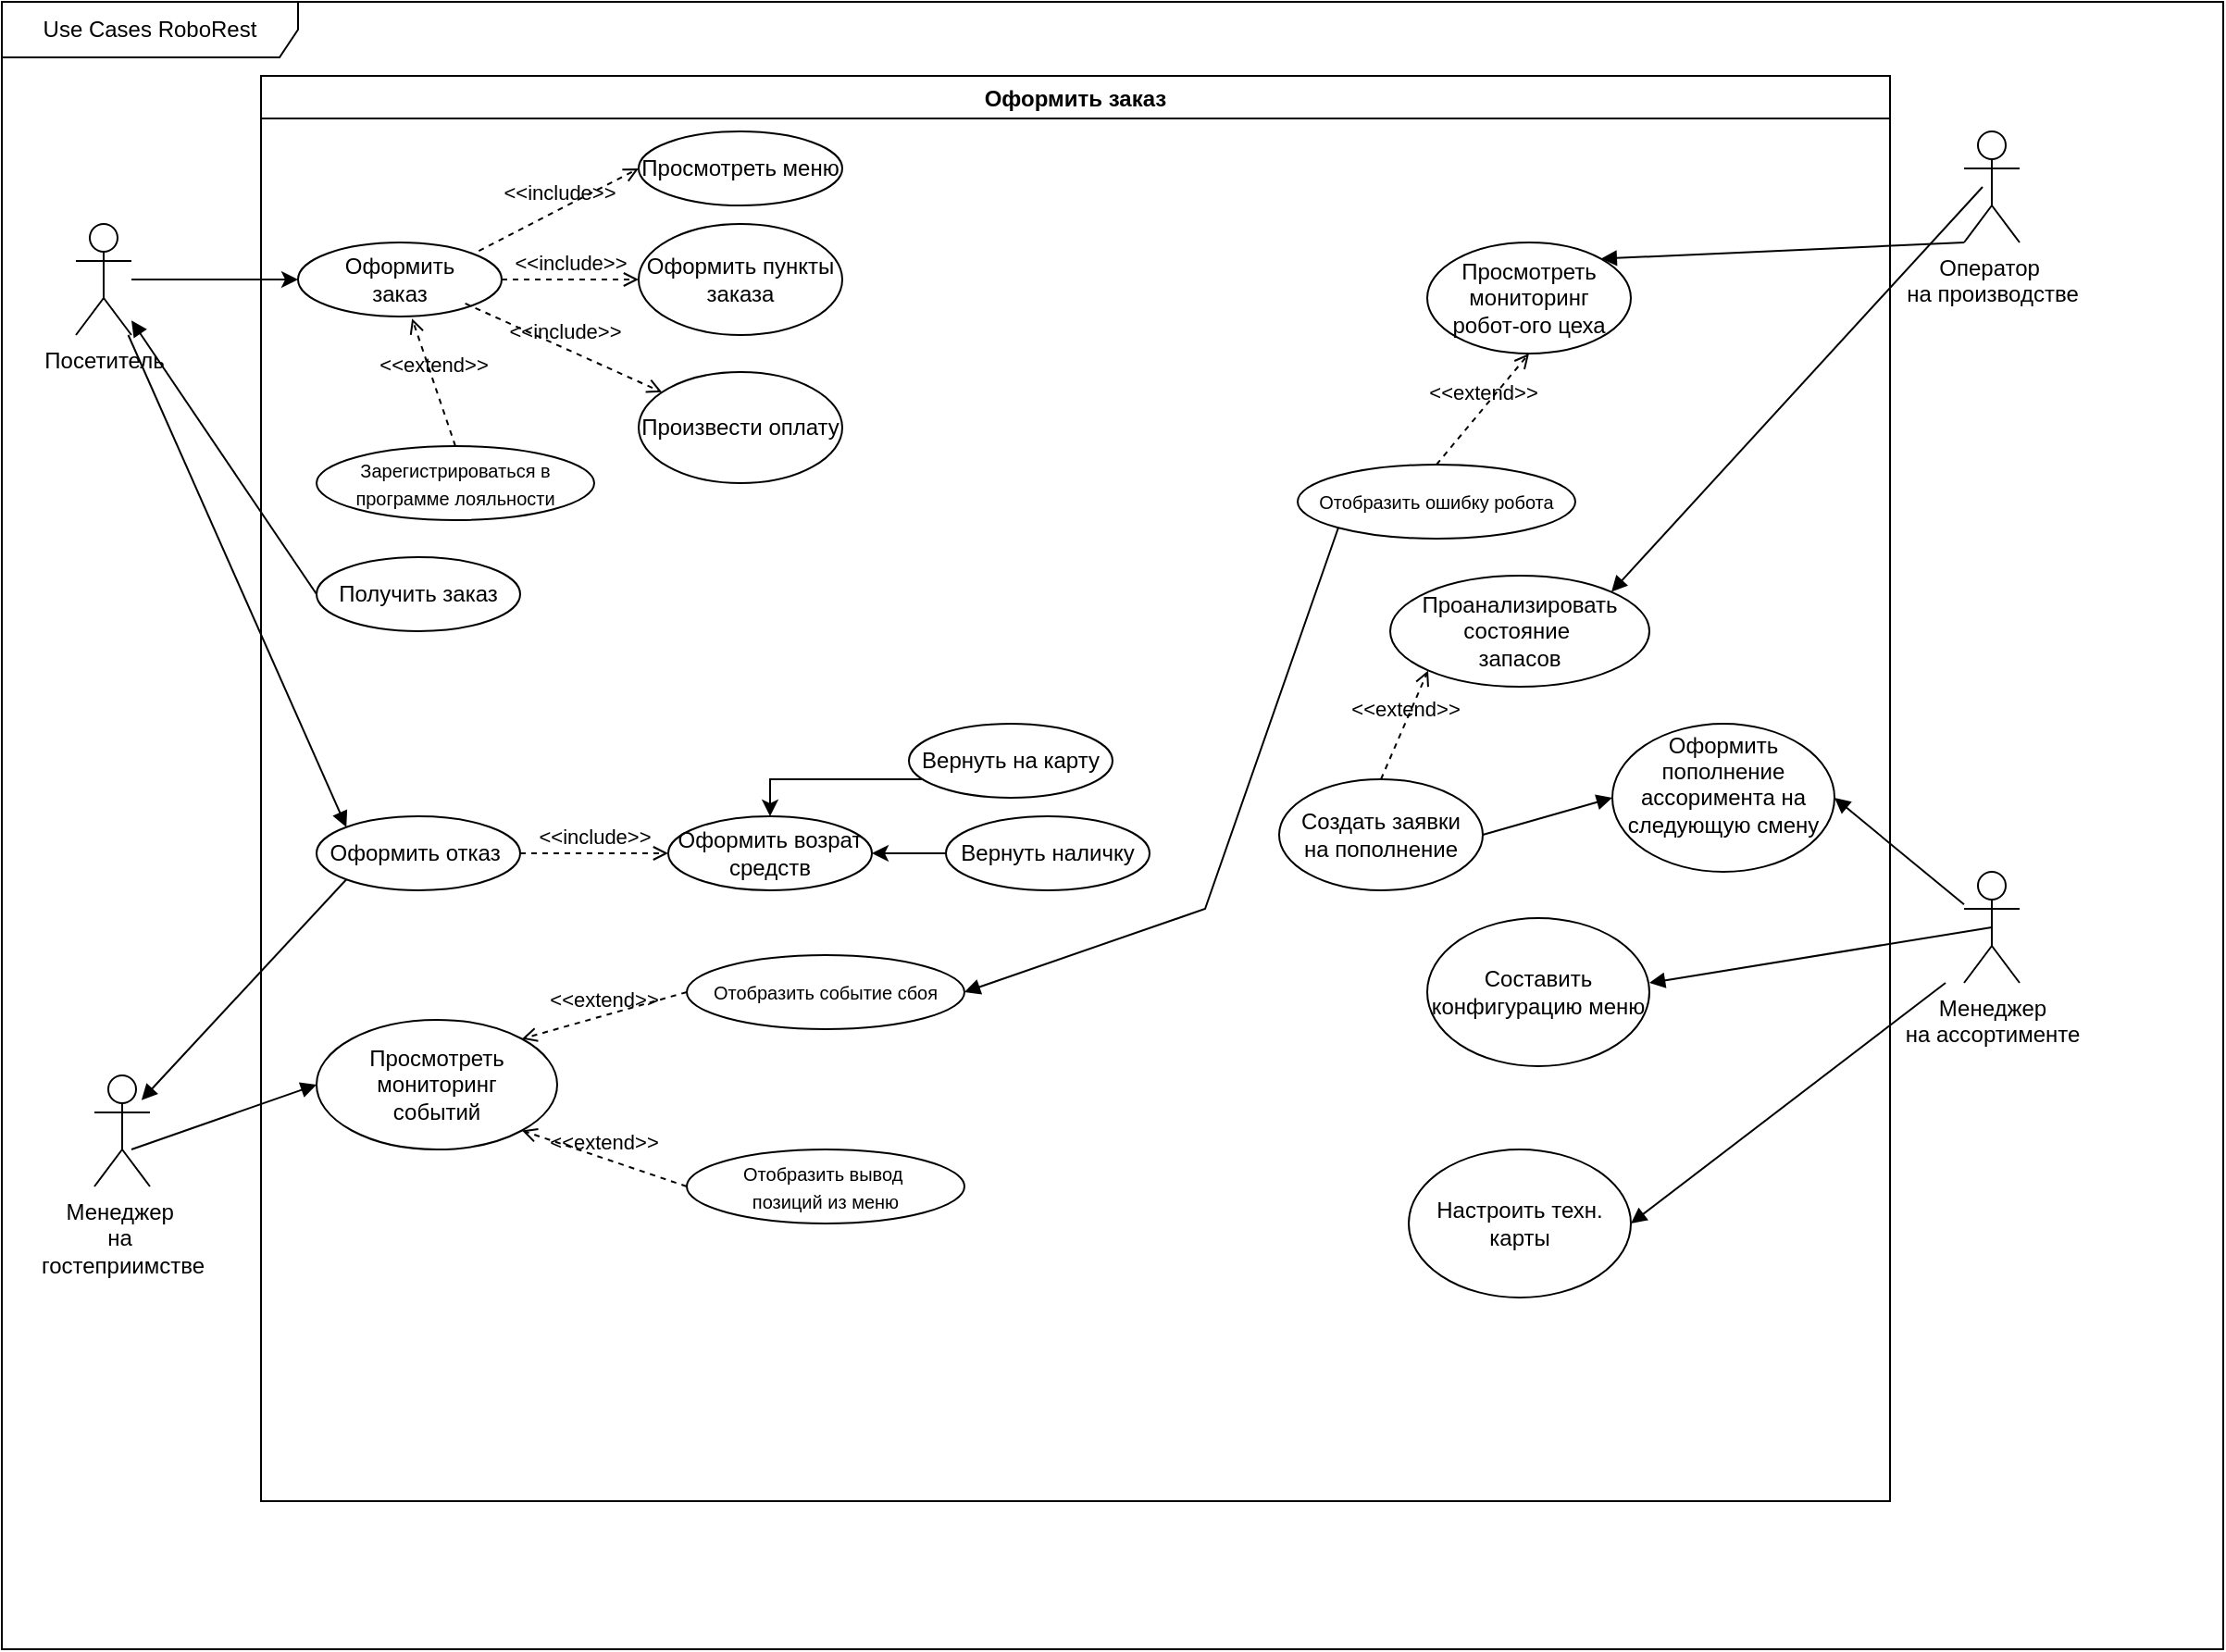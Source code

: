 <mxfile version="24.7.17" pages="2">
  <diagram name="UseCasesRest" id="IxeDueFCB6zEFLlg2crT">
    <mxGraphModel dx="3215" dy="1278" grid="1" gridSize="10" guides="1" tooltips="1" connect="1" arrows="1" fold="1" page="1" pageScale="1" pageWidth="827" pageHeight="1169" math="0" shadow="0">
      <root>
        <mxCell id="0" />
        <mxCell id="1" parent="0" />
        <mxCell id="hCKLv3JylPeoi-WXNe4o-3" value="Use Cases RoboRest" style="shape=umlFrame;whiteSpace=wrap;html=1;pointerEvents=0;recursiveResize=0;container=1;collapsible=0;width=160;" vertex="1" parent="1">
          <mxGeometry x="-10" y="30" width="1200" height="890" as="geometry" />
        </mxCell>
        <mxCell id="hCKLv3JylPeoi-WXNe4o-23" value="" style="edgeStyle=orthogonalEdgeStyle;rounded=0;orthogonalLoop=1;jettySize=auto;html=1;" edge="1" parent="hCKLv3JylPeoi-WXNe4o-3" source="hCKLv3JylPeoi-WXNe4o-1" target="hCKLv3JylPeoi-WXNe4o-21">
          <mxGeometry relative="1" as="geometry" />
        </mxCell>
        <mxCell id="hCKLv3JylPeoi-WXNe4o-1" value="Посетитель&lt;div&gt;&lt;br&gt;&lt;/div&gt;" style="shape=umlActor;verticalLabelPosition=bottom;verticalAlign=top;html=1;outlineConnect=0;" vertex="1" parent="hCKLv3JylPeoi-WXNe4o-3">
          <mxGeometry x="40" y="120" width="30" height="60" as="geometry" />
        </mxCell>
        <mxCell id="hCKLv3JylPeoi-WXNe4o-19" value="Оформить заказ" style="swimlane;startSize=23;" vertex="1" parent="hCKLv3JylPeoi-WXNe4o-3">
          <mxGeometry x="140" y="40" width="880" height="770" as="geometry">
            <mxRectangle x="390" y="90" width="90" height="30" as="alternateBounds" />
          </mxGeometry>
        </mxCell>
        <mxCell id="hCKLv3JylPeoi-WXNe4o-21" value="Оформить &lt;br&gt;заказ" style="ellipse;whiteSpace=wrap;html=1;" vertex="1" parent="hCKLv3JylPeoi-WXNe4o-19">
          <mxGeometry x="20" y="90" width="110" height="40" as="geometry" />
        </mxCell>
        <mxCell id="hCKLv3JylPeoi-WXNe4o-24" value="&amp;lt;&amp;lt;include&amp;gt;&amp;gt;" style="html=1;verticalAlign=bottom;labelBackgroundColor=none;endArrow=open;endFill=0;dashed=1;rounded=0;entryX=0;entryY=0.5;entryDx=0;entryDy=0;exitX=0.888;exitY=0.113;exitDx=0;exitDy=0;exitPerimeter=0;" edge="1" parent="hCKLv3JylPeoi-WXNe4o-19" source="hCKLv3JylPeoi-WXNe4o-21" target="hCKLv3JylPeoi-WXNe4o-25">
          <mxGeometry width="160" relative="1" as="geometry">
            <mxPoint x="130" y="109.5" as="sourcePoint" />
            <mxPoint x="290" y="109.5" as="targetPoint" />
          </mxGeometry>
        </mxCell>
        <mxCell id="hCKLv3JylPeoi-WXNe4o-25" value="Просмотреть меню" style="ellipse;whiteSpace=wrap;html=1;" vertex="1" parent="hCKLv3JylPeoi-WXNe4o-19">
          <mxGeometry x="204" y="30" width="110" height="40" as="geometry" />
        </mxCell>
        <mxCell id="hCKLv3JylPeoi-WXNe4o-26" value="Оформить пункты заказа" style="ellipse;whiteSpace=wrap;html=1;" vertex="1" parent="hCKLv3JylPeoi-WXNe4o-19">
          <mxGeometry x="204" y="80" width="110" height="60" as="geometry" />
        </mxCell>
        <mxCell id="hCKLv3JylPeoi-WXNe4o-28" value="&amp;lt;&amp;lt;include&amp;gt;&amp;gt;" style="html=1;verticalAlign=bottom;labelBackgroundColor=none;endArrow=open;endFill=0;dashed=1;rounded=0;entryX=0;entryY=0.5;entryDx=0;entryDy=0;exitX=1;exitY=0.5;exitDx=0;exitDy=0;" edge="1" parent="hCKLv3JylPeoi-WXNe4o-19" source="hCKLv3JylPeoi-WXNe4o-21" target="hCKLv3JylPeoi-WXNe4o-26">
          <mxGeometry width="160" relative="1" as="geometry">
            <mxPoint x="140" y="110" as="sourcePoint" />
            <mxPoint x="280" y="109.5" as="targetPoint" />
          </mxGeometry>
        </mxCell>
        <mxCell id="hCKLv3JylPeoi-WXNe4o-29" value="Произвести оплату" style="ellipse;whiteSpace=wrap;html=1;" vertex="1" parent="hCKLv3JylPeoi-WXNe4o-19">
          <mxGeometry x="204" y="160" width="110" height="60" as="geometry" />
        </mxCell>
        <mxCell id="hCKLv3JylPeoi-WXNe4o-30" value="&amp;lt;&amp;lt;include&amp;gt;&amp;gt;" style="html=1;verticalAlign=bottom;labelBackgroundColor=none;endArrow=open;endFill=0;dashed=1;rounded=0;exitX=0.821;exitY=0.824;exitDx=0;exitDy=0;exitPerimeter=0;" edge="1" parent="hCKLv3JylPeoi-WXNe4o-19" source="hCKLv3JylPeoi-WXNe4o-21" target="hCKLv3JylPeoi-WXNe4o-29">
          <mxGeometry width="160" relative="1" as="geometry">
            <mxPoint x="110" y="130" as="sourcePoint" />
            <mxPoint x="184" y="130" as="targetPoint" />
          </mxGeometry>
        </mxCell>
        <mxCell id="hCKLv3JylPeoi-WXNe4o-31" value="&lt;font style=&quot;font-size: 10px;&quot;&gt;Зарегистрироваться в программе лояльности&lt;/font&gt;" style="ellipse;whiteSpace=wrap;html=1;" vertex="1" parent="hCKLv3JylPeoi-WXNe4o-19">
          <mxGeometry x="30" y="200" width="150" height="40" as="geometry" />
        </mxCell>
        <mxCell id="hCKLv3JylPeoi-WXNe4o-32" value="&amp;lt;&amp;lt;extend&amp;gt;&amp;gt;" style="html=1;verticalAlign=bottom;labelBackgroundColor=none;endArrow=open;endFill=0;dashed=1;rounded=0;entryX=0.56;entryY=1.027;entryDx=0;entryDy=0;entryPerimeter=0;exitX=0.5;exitY=0;exitDx=0;exitDy=0;" edge="1" parent="hCKLv3JylPeoi-WXNe4o-19" source="hCKLv3JylPeoi-WXNe4o-31" target="hCKLv3JylPeoi-WXNe4o-21">
          <mxGeometry width="160" relative="1" as="geometry">
            <mxPoint x="80" y="200" as="sourcePoint" />
            <mxPoint x="240" y="200" as="targetPoint" />
          </mxGeometry>
        </mxCell>
        <mxCell id="hCKLv3JylPeoi-WXNe4o-34" value="Получить заказ" style="ellipse;whiteSpace=wrap;html=1;" vertex="1" parent="hCKLv3JylPeoi-WXNe4o-19">
          <mxGeometry x="30" y="260" width="110" height="40" as="geometry" />
        </mxCell>
        <mxCell id="hCKLv3JylPeoi-WXNe4o-42" value="Оформить отказ&amp;nbsp;" style="ellipse;whiteSpace=wrap;html=1;" vertex="1" parent="hCKLv3JylPeoi-WXNe4o-19">
          <mxGeometry x="30" y="400" width="110" height="40" as="geometry" />
        </mxCell>
        <mxCell id="dbPHJI6v4jhcvijvdUy0-8" value="" style="edgeStyle=orthogonalEdgeStyle;rounded=0;orthogonalLoop=1;jettySize=auto;html=1;" edge="1" parent="hCKLv3JylPeoi-WXNe4o-19" source="dbPHJI6v4jhcvijvdUy0-7" target="dbPHJI6v4jhcvijvdUy0-1">
          <mxGeometry relative="1" as="geometry">
            <Array as="points">
              <mxPoint x="275" y="380" />
            </Array>
          </mxGeometry>
        </mxCell>
        <mxCell id="dbPHJI6v4jhcvijvdUy0-1" value="Оформить возрат&lt;br&gt;средств" style="ellipse;whiteSpace=wrap;html=1;" vertex="1" parent="hCKLv3JylPeoi-WXNe4o-19">
          <mxGeometry x="220" y="400" width="110" height="40" as="geometry" />
        </mxCell>
        <mxCell id="dbPHJI6v4jhcvijvdUy0-3" value="&amp;lt;&amp;lt;include&amp;gt;&amp;gt;" style="html=1;verticalAlign=bottom;labelBackgroundColor=none;endArrow=open;endFill=0;dashed=1;rounded=0;entryX=0;entryY=0.5;entryDx=0;entryDy=0;exitX=1;exitY=0.5;exitDx=0;exitDy=0;" edge="1" parent="hCKLv3JylPeoi-WXNe4o-19" source="hCKLv3JylPeoi-WXNe4o-42" target="dbPHJI6v4jhcvijvdUy0-1">
          <mxGeometry width="160" relative="1" as="geometry">
            <mxPoint x="134" y="425" as="sourcePoint" />
            <mxPoint x="220" y="380" as="targetPoint" />
          </mxGeometry>
        </mxCell>
        <mxCell id="dbPHJI6v4jhcvijvdUy0-7" value="Вернуть на карту" style="ellipse;whiteSpace=wrap;html=1;" vertex="1" parent="hCKLv3JylPeoi-WXNe4o-19">
          <mxGeometry x="350" y="350" width="110" height="40" as="geometry" />
        </mxCell>
        <mxCell id="dbPHJI6v4jhcvijvdUy0-11" value="" style="edgeStyle=orthogonalEdgeStyle;rounded=0;orthogonalLoop=1;jettySize=auto;html=1;" edge="1" parent="hCKLv3JylPeoi-WXNe4o-19" source="dbPHJI6v4jhcvijvdUy0-10" target="dbPHJI6v4jhcvijvdUy0-1">
          <mxGeometry relative="1" as="geometry" />
        </mxCell>
        <mxCell id="dbPHJI6v4jhcvijvdUy0-10" value="Вернуть наличку" style="ellipse;whiteSpace=wrap;html=1;" vertex="1" parent="hCKLv3JylPeoi-WXNe4o-19">
          <mxGeometry x="370" y="400" width="110" height="40" as="geometry" />
        </mxCell>
        <mxCell id="dbPHJI6v4jhcvijvdUy0-13" value="Просмотреть мониторинг&lt;br&gt;событий" style="ellipse;whiteSpace=wrap;html=1;" vertex="1" parent="hCKLv3JylPeoi-WXNe4o-19">
          <mxGeometry x="30" y="510" width="130" height="70" as="geometry" />
        </mxCell>
        <mxCell id="dbPHJI6v4jhcvijvdUy0-15" value="&lt;font style=&quot;font-size: 10px;&quot;&gt;Отобразить событие сбоя&lt;/font&gt;" style="ellipse;whiteSpace=wrap;html=1;" vertex="1" parent="hCKLv3JylPeoi-WXNe4o-19">
          <mxGeometry x="230" y="475" width="150" height="40" as="geometry" />
        </mxCell>
        <mxCell id="dbPHJI6v4jhcvijvdUy0-17" value="&amp;lt;&amp;lt;extend&amp;gt;&amp;gt;" style="html=1;verticalAlign=bottom;labelBackgroundColor=none;endArrow=open;endFill=0;dashed=1;rounded=0;exitX=0;exitY=0.5;exitDx=0;exitDy=0;entryX=1;entryY=0;entryDx=0;entryDy=0;" edge="1" parent="hCKLv3JylPeoi-WXNe4o-19" source="dbPHJI6v4jhcvijvdUy0-15" target="dbPHJI6v4jhcvijvdUy0-13">
          <mxGeometry width="160" relative="1" as="geometry">
            <mxPoint x="180" y="540" as="sourcePoint" />
            <mxPoint x="340" y="540" as="targetPoint" />
          </mxGeometry>
        </mxCell>
        <mxCell id="dbPHJI6v4jhcvijvdUy0-18" value="&lt;font style=&quot;font-size: 10px;&quot;&gt;Отобразить вывод&amp;nbsp;&lt;br&gt;позиций из меню&lt;/font&gt;" style="ellipse;whiteSpace=wrap;html=1;" vertex="1" parent="hCKLv3JylPeoi-WXNe4o-19">
          <mxGeometry x="230" y="580" width="150" height="40" as="geometry" />
        </mxCell>
        <mxCell id="dbPHJI6v4jhcvijvdUy0-19" value="&amp;lt;&amp;lt;extend&amp;gt;&amp;gt;" style="html=1;verticalAlign=bottom;labelBackgroundColor=none;endArrow=open;endFill=0;dashed=1;rounded=0;exitX=0;exitY=0.5;exitDx=0;exitDy=0;entryX=1;entryY=1;entryDx=0;entryDy=0;" edge="1" parent="hCKLv3JylPeoi-WXNe4o-19" source="dbPHJI6v4jhcvijvdUy0-18" target="dbPHJI6v4jhcvijvdUy0-13">
          <mxGeometry width="160" relative="1" as="geometry">
            <mxPoint x="170" y="570" as="sourcePoint" />
            <mxPoint x="330" y="570" as="targetPoint" />
          </mxGeometry>
        </mxCell>
        <mxCell id="dbPHJI6v4jhcvijvdUy0-23" value="Проанализировать&lt;br&gt;состояние&amp;nbsp;&lt;br&gt;запасов" style="ellipse;whiteSpace=wrap;html=1;" vertex="1" parent="hCKLv3JylPeoi-WXNe4o-19">
          <mxGeometry x="610" y="270" width="140" height="60" as="geometry" />
        </mxCell>
        <mxCell id="dbPHJI6v4jhcvijvdUy0-26" value="Просмотреть мониторинг&lt;br&gt;робот-ого цеха" style="ellipse;whiteSpace=wrap;html=1;" vertex="1" parent="hCKLv3JylPeoi-WXNe4o-19">
          <mxGeometry x="630" y="90" width="110" height="60" as="geometry" />
        </mxCell>
        <mxCell id="dbPHJI6v4jhcvijvdUy0-28" value="&lt;font style=&quot;font-size: 10px;&quot;&gt;Отобразить ошибку робота&lt;/font&gt;" style="ellipse;whiteSpace=wrap;html=1;" vertex="1" parent="hCKLv3JylPeoi-WXNe4o-19">
          <mxGeometry x="560" y="210" width="150" height="40" as="geometry" />
        </mxCell>
        <mxCell id="dbPHJI6v4jhcvijvdUy0-29" value="&amp;lt;&amp;lt;extend&amp;gt;&amp;gt;" style="html=1;verticalAlign=bottom;labelBackgroundColor=none;endArrow=open;endFill=0;dashed=1;rounded=0;exitX=0.5;exitY=0;exitDx=0;exitDy=0;entryX=0.5;entryY=1;entryDx=0;entryDy=0;" edge="1" parent="hCKLv3JylPeoi-WXNe4o-19" source="dbPHJI6v4jhcvijvdUy0-28" target="dbPHJI6v4jhcvijvdUy0-26">
          <mxGeometry width="160" relative="1" as="geometry">
            <mxPoint x="620" y="380" as="sourcePoint" />
            <mxPoint x="780" y="380" as="targetPoint" />
          </mxGeometry>
        </mxCell>
        <mxCell id="dbPHJI6v4jhcvijvdUy0-31" value="Создать заявки&lt;br&gt;на пополнение" style="ellipse;whiteSpace=wrap;html=1;" vertex="1" parent="hCKLv3JylPeoi-WXNe4o-19">
          <mxGeometry x="550" y="380" width="110" height="60" as="geometry" />
        </mxCell>
        <mxCell id="dbPHJI6v4jhcvijvdUy0-32" value="&amp;lt;&amp;lt;extend&amp;gt;&amp;gt;" style="html=1;verticalAlign=bottom;labelBackgroundColor=none;endArrow=open;endFill=0;dashed=1;rounded=0;exitX=0.5;exitY=0;exitDx=0;exitDy=0;entryX=0;entryY=1;entryDx=0;entryDy=0;" edge="1" parent="hCKLv3JylPeoi-WXNe4o-19" source="dbPHJI6v4jhcvijvdUy0-31" target="dbPHJI6v4jhcvijvdUy0-23">
          <mxGeometry width="160" relative="1" as="geometry">
            <mxPoint x="620" y="380" as="sourcePoint" />
            <mxPoint x="780" y="380" as="targetPoint" />
          </mxGeometry>
        </mxCell>
        <mxCell id="dbPHJI6v4jhcvijvdUy0-34" value="Оформить пополнение ассоримента на следующую смену&lt;div&gt;&lt;br&gt;&lt;/div&gt;" style="ellipse;whiteSpace=wrap;html=1;" vertex="1" parent="hCKLv3JylPeoi-WXNe4o-19">
          <mxGeometry x="730" y="350" width="120" height="80" as="geometry" />
        </mxCell>
        <mxCell id="dbPHJI6v4jhcvijvdUy0-35" value="" style="html=1;verticalAlign=bottom;labelBackgroundColor=none;endArrow=block;endFill=1;rounded=0;exitX=1;exitY=0.5;exitDx=0;exitDy=0;entryX=0;entryY=0.5;entryDx=0;entryDy=0;" edge="1" parent="hCKLv3JylPeoi-WXNe4o-19" source="dbPHJI6v4jhcvijvdUy0-31" target="dbPHJI6v4jhcvijvdUy0-34">
          <mxGeometry width="160" relative="1" as="geometry">
            <mxPoint x="500" y="480" as="sourcePoint" />
            <mxPoint x="660" y="480" as="targetPoint" />
          </mxGeometry>
        </mxCell>
        <mxCell id="dbPHJI6v4jhcvijvdUy0-38" value="Составить конфигурацию меню" style="ellipse;whiteSpace=wrap;html=1;" vertex="1" parent="hCKLv3JylPeoi-WXNe4o-19">
          <mxGeometry x="630" y="455" width="120" height="80" as="geometry" />
        </mxCell>
        <mxCell id="dbPHJI6v4jhcvijvdUy0-40" value="Настроить техн.&lt;br&gt;карты" style="ellipse;whiteSpace=wrap;html=1;" vertex="1" parent="hCKLv3JylPeoi-WXNe4o-19">
          <mxGeometry x="620" y="580" width="120" height="80" as="geometry" />
        </mxCell>
        <mxCell id="dbPHJI6v4jhcvijvdUy0-44" value="" style="html=1;verticalAlign=bottom;labelBackgroundColor=none;endArrow=block;endFill=1;rounded=0;exitX=0;exitY=1;exitDx=0;exitDy=0;entryX=1;entryY=0.5;entryDx=0;entryDy=0;" edge="1" parent="hCKLv3JylPeoi-WXNe4o-19" source="dbPHJI6v4jhcvijvdUy0-28" target="dbPHJI6v4jhcvijvdUy0-15">
          <mxGeometry width="160" relative="1" as="geometry">
            <mxPoint x="470" y="420" as="sourcePoint" />
            <mxPoint x="630" y="420" as="targetPoint" />
            <Array as="points">
              <mxPoint x="510" y="450" />
            </Array>
          </mxGeometry>
        </mxCell>
        <mxCell id="hCKLv3JylPeoi-WXNe4o-38" value="" style="html=1;verticalAlign=bottom;labelBackgroundColor=none;endArrow=block;endFill=1;rounded=0;exitX=0;exitY=0.5;exitDx=0;exitDy=0;" edge="1" parent="hCKLv3JylPeoi-WXNe4o-3" source="hCKLv3JylPeoi-WXNe4o-34" target="hCKLv3JylPeoi-WXNe4o-1">
          <mxGeometry width="160" relative="1" as="geometry">
            <mxPoint x="240" y="280" as="sourcePoint" />
            <mxPoint x="400" y="280" as="targetPoint" />
          </mxGeometry>
        </mxCell>
        <mxCell id="hCKLv3JylPeoi-WXNe4o-39" value="&lt;div&gt;Оператор&amp;nbsp;&lt;br&gt;на производстве&lt;/div&gt;&lt;div&gt;&lt;br&gt;&lt;/div&gt;" style="shape=umlActor;verticalLabelPosition=bottom;verticalAlign=top;html=1;outlineConnect=0;" vertex="1" parent="hCKLv3JylPeoi-WXNe4o-3">
          <mxGeometry x="1060" y="70" width="30" height="60" as="geometry" />
        </mxCell>
        <mxCell id="hCKLv3JylPeoi-WXNe4o-40" value="Менеджер&amp;nbsp;&lt;br&gt;на&amp;nbsp;&lt;br&gt;гостеприимстве&lt;div&gt;&lt;br&gt;&lt;/div&gt;" style="shape=umlActor;verticalLabelPosition=bottom;verticalAlign=top;html=1;outlineConnect=0;" vertex="1" parent="hCKLv3JylPeoi-WXNe4o-3">
          <mxGeometry x="50" y="580" width="30" height="60" as="geometry" />
        </mxCell>
        <mxCell id="hCKLv3JylPeoi-WXNe4o-44" value="" style="html=1;verticalAlign=bottom;labelBackgroundColor=none;endArrow=block;endFill=1;rounded=0;entryX=0;entryY=0;entryDx=0;entryDy=0;" edge="1" parent="hCKLv3JylPeoi-WXNe4o-3" source="hCKLv3JylPeoi-WXNe4o-1" target="hCKLv3JylPeoi-WXNe4o-42">
          <mxGeometry width="160" relative="1" as="geometry">
            <mxPoint x="340" y="360" as="sourcePoint" />
            <mxPoint x="500" y="360" as="targetPoint" />
          </mxGeometry>
        </mxCell>
        <mxCell id="hCKLv3JylPeoi-WXNe4o-45" value="" style="html=1;verticalAlign=bottom;labelBackgroundColor=none;endArrow=block;endFill=1;rounded=0;exitX=0;exitY=1;exitDx=0;exitDy=0;entryX=0.848;entryY=0.222;entryDx=0;entryDy=0;entryPerimeter=0;" edge="1" parent="hCKLv3JylPeoi-WXNe4o-3" source="hCKLv3JylPeoi-WXNe4o-42" target="hCKLv3JylPeoi-WXNe4o-40">
          <mxGeometry width="160" relative="1" as="geometry">
            <mxPoint x="340" y="440" as="sourcePoint" />
            <mxPoint x="500" y="440" as="targetPoint" />
          </mxGeometry>
        </mxCell>
        <mxCell id="dbPHJI6v4jhcvijvdUy0-14" value="" style="html=1;verticalAlign=bottom;labelBackgroundColor=none;endArrow=block;endFill=1;rounded=0;entryX=0;entryY=0.5;entryDx=0;entryDy=0;" edge="1" parent="hCKLv3JylPeoi-WXNe4o-3" target="dbPHJI6v4jhcvijvdUy0-13">
          <mxGeometry width="160" relative="1" as="geometry">
            <mxPoint x="70" y="620" as="sourcePoint" />
            <mxPoint x="230" y="620" as="targetPoint" />
          </mxGeometry>
        </mxCell>
        <mxCell id="dbPHJI6v4jhcvijvdUy0-24" value="" style="html=1;verticalAlign=bottom;labelBackgroundColor=none;endArrow=block;endFill=1;rounded=0;entryX=1;entryY=0;entryDx=0;entryDy=0;" edge="1" parent="hCKLv3JylPeoi-WXNe4o-3" target="dbPHJI6v4jhcvijvdUy0-23">
          <mxGeometry width="160" relative="1" as="geometry">
            <mxPoint x="1070" y="100" as="sourcePoint" />
            <mxPoint x="949" y="219" as="targetPoint" />
          </mxGeometry>
        </mxCell>
        <mxCell id="dbPHJI6v4jhcvijvdUy0-25" value="" style="html=1;verticalAlign=bottom;labelBackgroundColor=none;endArrow=block;endFill=1;rounded=0;exitX=0;exitY=1;exitDx=0;exitDy=0;exitPerimeter=0;entryX=1;entryY=0;entryDx=0;entryDy=0;" edge="1" parent="hCKLv3JylPeoi-WXNe4o-3" source="hCKLv3JylPeoi-WXNe4o-39" target="dbPHJI6v4jhcvijvdUy0-26">
          <mxGeometry width="160" relative="1" as="geometry">
            <mxPoint x="1080" y="110" as="sourcePoint" />
            <mxPoint x="880" y="260" as="targetPoint" />
          </mxGeometry>
        </mxCell>
        <mxCell id="dbPHJI6v4jhcvijvdUy0-33" value="&lt;div&gt;Менеджер&lt;br&gt;на ассортименте&lt;/div&gt;" style="shape=umlActor;verticalLabelPosition=bottom;verticalAlign=top;html=1;outlineConnect=0;" vertex="1" parent="hCKLv3JylPeoi-WXNe4o-3">
          <mxGeometry x="1060" y="470" width="30" height="60" as="geometry" />
        </mxCell>
        <mxCell id="dbPHJI6v4jhcvijvdUy0-36" value="" style="html=1;verticalAlign=bottom;labelBackgroundColor=none;endArrow=block;endFill=1;rounded=0;entryX=1;entryY=0.5;entryDx=0;entryDy=0;" edge="1" parent="hCKLv3JylPeoi-WXNe4o-3" source="dbPHJI6v4jhcvijvdUy0-33" target="dbPHJI6v4jhcvijvdUy0-34">
          <mxGeometry width="160" relative="1" as="geometry">
            <mxPoint x="820" y="520" as="sourcePoint" />
            <mxPoint x="980" y="520" as="targetPoint" />
          </mxGeometry>
        </mxCell>
        <mxCell id="dbPHJI6v4jhcvijvdUy0-37" value="" style="html=1;verticalAlign=bottom;labelBackgroundColor=none;endArrow=block;endFill=1;rounded=0;exitX=0.5;exitY=0.5;exitDx=0;exitDy=0;exitPerimeter=0;" edge="1" parent="1" source="dbPHJI6v4jhcvijvdUy0-33">
          <mxGeometry width="160" relative="1" as="geometry">
            <mxPoint x="630" y="520" as="sourcePoint" />
            <mxPoint x="880" y="560" as="targetPoint" />
          </mxGeometry>
        </mxCell>
        <mxCell id="dbPHJI6v4jhcvijvdUy0-39" value="" style="html=1;verticalAlign=bottom;labelBackgroundColor=none;endArrow=block;endFill=1;rounded=0;entryX=1;entryY=0.5;entryDx=0;entryDy=0;" edge="1" parent="1" target="dbPHJI6v4jhcvijvdUy0-40">
          <mxGeometry width="160" relative="1" as="geometry">
            <mxPoint x="1040" y="560" as="sourcePoint" />
            <mxPoint x="860" y="650" as="targetPoint" />
          </mxGeometry>
        </mxCell>
      </root>
    </mxGraphModel>
  </diagram>
  <diagram id="_X5nRINSZLSZHwwGUHwj" name="Страница — 2">
    <mxGraphModel grid="1" page="1" gridSize="10" guides="1" tooltips="1" connect="1" arrows="1" fold="1" pageScale="1" pageWidth="827" pageHeight="1169" math="0" shadow="0">
      <root>
        <mxCell id="0" />
        <mxCell id="1" parent="0" />
      </root>
    </mxGraphModel>
  </diagram>
</mxfile>
